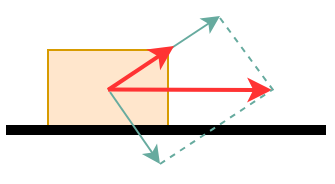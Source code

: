 <mxfile version="21.3.7" type="github">
  <diagram name="第 1 页" id="XBAnOk6NNehqC66Kqa7R">
    <mxGraphModel dx="341" dy="218" grid="0" gridSize="10" guides="1" tooltips="1" connect="1" arrows="1" fold="1" page="1" pageScale="1" pageWidth="827" pageHeight="1169" math="0" shadow="0">
      <root>
        <mxCell id="0" />
        <mxCell id="1" parent="0" />
        <mxCell id="9KdJqbWOqkV6J3c8VyGh-1" value="" style="rounded=0;whiteSpace=wrap;html=1;fillColor=#ffe6cc;strokeColor=#d79b00;" vertex="1" parent="1">
          <mxGeometry x="160" y="280" width="60" height="40" as="geometry" />
        </mxCell>
        <mxCell id="9KdJqbWOqkV6J3c8VyGh-3" value="" style="endArrow=none;html=1;rounded=0;strokeWidth=5;" edge="1" parent="1">
          <mxGeometry width="50" height="50" relative="1" as="geometry">
            <mxPoint x="139" y="320" as="sourcePoint" />
            <mxPoint x="299" y="320" as="targetPoint" />
          </mxGeometry>
        </mxCell>
        <mxCell id="9KdJqbWOqkV6J3c8VyGh-4" value="" style="endArrow=classic;html=1;rounded=0;strokeColor=#FF3333;strokeWidth=2;" edge="1" parent="1">
          <mxGeometry width="50" height="50" relative="1" as="geometry">
            <mxPoint x="190" y="299.75" as="sourcePoint" />
            <mxPoint x="272" y="300" as="targetPoint" />
          </mxGeometry>
        </mxCell>
        <mxCell id="9KdJqbWOqkV6J3c8VyGh-5" value="" style="endArrow=classic;html=1;rounded=0;entryX=0.8;entryY=-0.021;entryDx=0;entryDy=0;entryPerimeter=0;strokeColor=#67AB9F;" edge="1" parent="1">
          <mxGeometry width="50" height="50" relative="1" as="geometry">
            <mxPoint x="190" y="300" as="sourcePoint" />
            <mxPoint x="246" y="263.003" as="targetPoint" />
          </mxGeometry>
        </mxCell>
        <mxCell id="9KdJqbWOqkV6J3c8VyGh-6" value="" style="endArrow=classic;html=1;rounded=0;strokeColor=#67AB9F;" edge="1" parent="1">
          <mxGeometry width="50" height="50" relative="1" as="geometry">
            <mxPoint x="191" y="301" as="sourcePoint" />
            <mxPoint x="216" y="337" as="targetPoint" />
          </mxGeometry>
        </mxCell>
        <mxCell id="9KdJqbWOqkV6J3c8VyGh-8" value="" style="endArrow=none;html=1;rounded=0;dashed=1;endFill=0;strokeColor=#67AB9F;" edge="1" parent="1">
          <mxGeometry width="50" height="50" relative="1" as="geometry">
            <mxPoint x="216" y="337" as="sourcePoint" />
            <mxPoint x="272" y="300" as="targetPoint" />
          </mxGeometry>
        </mxCell>
        <mxCell id="9KdJqbWOqkV6J3c8VyGh-9" value="" style="endArrow=none;html=1;rounded=0;endFill=0;dashed=1;strokeColor=#67AB9F;" edge="1" parent="1">
          <mxGeometry width="50" height="50" relative="1" as="geometry">
            <mxPoint x="246" y="264.003" as="sourcePoint" />
            <mxPoint x="274" y="302.003" as="targetPoint" />
          </mxGeometry>
        </mxCell>
        <mxCell id="9KdJqbWOqkV6J3c8VyGh-10" value="" style="endArrow=classic;html=1;rounded=0;strokeColor=#FF3333;strokeWidth=2;" edge="1" parent="1">
          <mxGeometry width="50" height="50" relative="1" as="geometry">
            <mxPoint x="190" y="300" as="sourcePoint" />
            <mxPoint x="223" y="278.003" as="targetPoint" />
          </mxGeometry>
        </mxCell>
      </root>
    </mxGraphModel>
  </diagram>
</mxfile>
